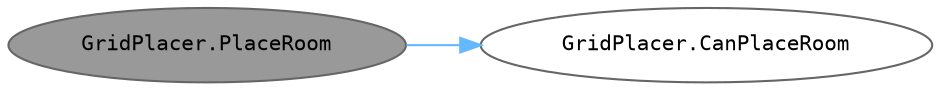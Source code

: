 digraph "GridPlacer.PlaceRoom"
{
 // INTERACTIVE_SVG=YES
 // LATEX_PDF_SIZE
  bgcolor="transparent";
  edge [fontname=Helvetica,fontsize=10,labelfontname=Helvetica,labelfontsize=10];
  node [fontname=Helvetica,fontsize=10,fontname=Consolas fontsize=10 style=filled height=0.2 width=0.4 margin=0.1];
  rankdir="LR";
  Node1 [id="Node000001",label="GridPlacer.PlaceRoom",height=0.2,width=0.4,color="gray40", fillcolor="grey60", style="filled", fontcolor="black",tooltip="실제로 호버한 위치에 해당 영역에 방을 설치합니다. 방을 설치하고자 하는 위치에 설치 가능 여부를 검사해, 설치를 진행합니다."];
  Node1 -> Node2 [id="edge1_Node000001_Node000002",color="steelblue1",style="solid",tooltip=" "];
  Node2 [id="Node000002",label="GridPlacer.CanPlaceRoom",height=0.2,width=0.4,color="grey40", fillcolor="white", style="filled",URL="$class_grid_placer.html#a94a705ed808a4defa523f89672b82906",tooltip="방 설치 전, 드래그 중인 방에 대해 해당 위치에 설치 가능한지 여부를 판단합니다. (preview 형식 - 실루엣) 해당 영역에 방 설치가 가능하다면 true 반환 (색상 : 초록..."];
}

